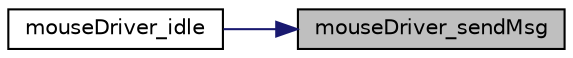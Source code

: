 digraph "mouseDriver_sendMsg"
{
 // LATEX_PDF_SIZE
  edge [fontname="Helvetica",fontsize="10",labelfontname="Helvetica",labelfontsize="10"];
  node [fontname="Helvetica",fontsize="10",shape=record];
  rankdir="RL";
  Node1 [label="mouseDriver_sendMsg",height=0.2,width=0.4,color="black", fillcolor="grey75", style="filled", fontcolor="black",tooltip=" "];
  Node1 -> Node2 [dir="back",color="midnightblue",fontsize="10",style="solid",fontname="Helvetica"];
  Node2 [label="mouseDriver_idle",height=0.2,width=0.4,color="black", fillcolor="white", style="filled",URL="$dd/db8/mouse_driver_8h.html#aaeee34eedb0741b6360ad62ac296cc7e",tooltip=" "];
}
